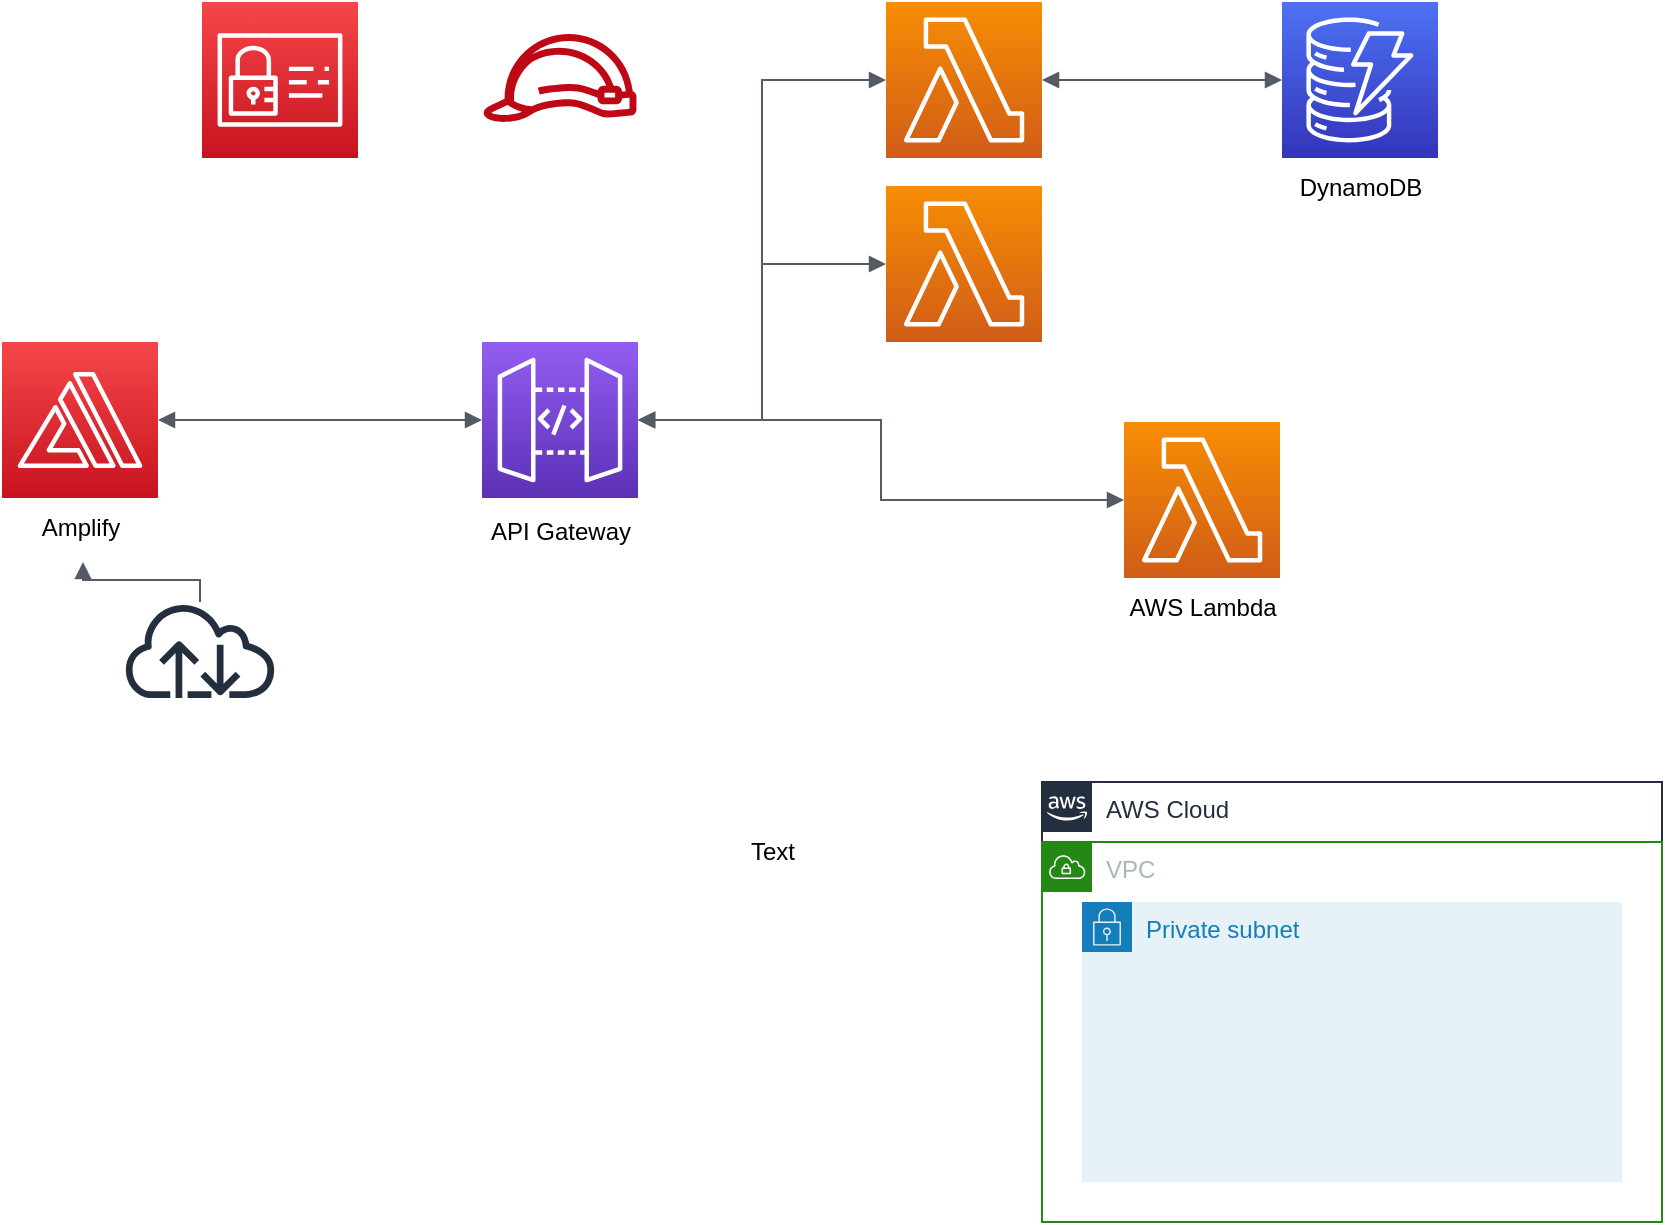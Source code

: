 <mxfile version="20.8.5" type="github">
  <diagram id="MVS7Sov56wNt7uP_zCHd" name="ページ1">
    <mxGraphModel dx="882" dy="596" grid="1" gridSize="10" guides="1" tooltips="1" connect="1" arrows="1" fold="1" page="1" pageScale="1" pageWidth="827" pageHeight="1169" math="0" shadow="0">
      <root>
        <mxCell id="0" />
        <mxCell id="1" parent="0" />
        <mxCell id="pIJLpY-syUnc8e8MSlYs-4" value="AWS Cloud" style="points=[[0,0],[0.25,0],[0.5,0],[0.75,0],[1,0],[1,0.25],[1,0.5],[1,0.75],[1,1],[0.75,1],[0.5,1],[0.25,1],[0,1],[0,0.75],[0,0.5],[0,0.25]];outlineConnect=0;gradientColor=none;html=1;whiteSpace=wrap;fontSize=12;fontStyle=0;container=1;pointerEvents=0;collapsible=0;recursiveResize=0;shape=mxgraph.aws4.group;grIcon=mxgraph.aws4.group_aws_cloud_alt;strokeColor=#232F3E;fillColor=none;verticalAlign=top;align=left;spacingLeft=30;fontColor=#232F3E;dashed=0;" parent="1" vertex="1">
          <mxGeometry x="560" y="420" width="310" height="220" as="geometry" />
        </mxCell>
        <mxCell id="pIJLpY-syUnc8e8MSlYs-5" value="VPC" style="points=[[0,0],[0.25,0],[0.5,0],[0.75,0],[1,0],[1,0.25],[1,0.5],[1,0.75],[1,1],[0.75,1],[0.5,1],[0.25,1],[0,1],[0,0.75],[0,0.5],[0,0.25]];outlineConnect=0;gradientColor=none;html=1;whiteSpace=wrap;fontSize=12;fontStyle=0;container=1;pointerEvents=0;collapsible=0;recursiveResize=0;shape=mxgraph.aws4.group;grIcon=mxgraph.aws4.group_vpc;strokeColor=#248814;fillColor=none;verticalAlign=top;align=left;spacingLeft=30;fontColor=#AAB7B8;dashed=0;" parent="1" vertex="1">
          <mxGeometry x="560" y="450" width="310" height="190" as="geometry" />
        </mxCell>
        <mxCell id="pIJLpY-syUnc8e8MSlYs-7" value="Private subnet" style="points=[[0,0],[0.25,0],[0.5,0],[0.75,0],[1,0],[1,0.25],[1,0.5],[1,0.75],[1,1],[0.75,1],[0.5,1],[0.25,1],[0,1],[0,0.75],[0,0.5],[0,0.25]];outlineConnect=0;gradientColor=none;html=1;whiteSpace=wrap;fontSize=12;fontStyle=0;container=1;pointerEvents=0;collapsible=0;recursiveResize=0;shape=mxgraph.aws4.group;grIcon=mxgraph.aws4.group_security_group;grStroke=0;strokeColor=#147EBA;fillColor=#E6F2F8;verticalAlign=top;align=left;spacingLeft=30;fontColor=#147EBA;dashed=0;" parent="pIJLpY-syUnc8e8MSlYs-5" vertex="1">
          <mxGeometry x="20" y="30" width="270" height="140" as="geometry" />
        </mxCell>
        <mxCell id="pIJLpY-syUnc8e8MSlYs-8" value="" style="sketch=0;points=[[0,0,0],[0.25,0,0],[0.5,0,0],[0.75,0,0],[1,0,0],[0,1,0],[0.25,1,0],[0.5,1,0],[0.75,1,0],[1,1,0],[0,0.25,0],[0,0.5,0],[0,0.75,0],[1,0.25,0],[1,0.5,0],[1,0.75,0]];outlineConnect=0;fontColor=#232F3E;gradientColor=#F78E04;gradientDirection=north;fillColor=#D05C17;strokeColor=#ffffff;dashed=0;verticalLabelPosition=bottom;verticalAlign=top;align=center;html=1;fontSize=12;fontStyle=0;aspect=fixed;shape=mxgraph.aws4.resourceIcon;resIcon=mxgraph.aws4.lambda;" parent="1" vertex="1">
          <mxGeometry x="482" y="30" width="78" height="78" as="geometry" />
        </mxCell>
        <mxCell id="pIJLpY-syUnc8e8MSlYs-9" value="" style="sketch=0;points=[[0,0,0],[0.25,0,0],[0.5,0,0],[0.75,0,0],[1,0,0],[0,1,0],[0.25,1,0],[0.5,1,0],[0.75,1,0],[1,1,0],[0,0.25,0],[0,0.5,0],[0,0.75,0],[1,0.25,0],[1,0.5,0],[1,0.75,0]];outlineConnect=0;fontColor=#232F3E;gradientColor=#F78E04;gradientDirection=north;fillColor=#D05C17;strokeColor=#ffffff;dashed=0;verticalLabelPosition=bottom;verticalAlign=top;align=center;html=1;fontSize=12;fontStyle=0;aspect=fixed;shape=mxgraph.aws4.resourceIcon;resIcon=mxgraph.aws4.lambda;" parent="1" vertex="1">
          <mxGeometry x="482" y="122" width="78" height="78" as="geometry" />
        </mxCell>
        <mxCell id="pIJLpY-syUnc8e8MSlYs-13" value="" style="sketch=0;outlineConnect=0;fontColor=#232F3E;gradientColor=none;fillColor=#232F3D;strokeColor=none;dashed=0;verticalLabelPosition=bottom;verticalAlign=top;align=center;html=1;fontSize=12;fontStyle=0;aspect=fixed;pointerEvents=1;shape=mxgraph.aws4.internet;" parent="1" vertex="1">
          <mxGeometry x="100" y="330" width="78" height="48" as="geometry" />
        </mxCell>
        <mxCell id="GLY2J1otzuvY5cMvDXlM-3" value="" style="edgeStyle=orthogonalEdgeStyle;html=1;endArrow=block;elbow=vertical;startArrow=block;startFill=1;endFill=1;strokeColor=#545B64;rounded=0;exitX=1;exitY=0.5;exitDx=0;exitDy=0;exitPerimeter=0;entryX=0;entryY=0.5;entryDx=0;entryDy=0;entryPerimeter=0;" edge="1" parent="1" source="pIJLpY-syUnc8e8MSlYs-11" target="pIJLpY-syUnc8e8MSlYs-12">
          <mxGeometry width="100" relative="1" as="geometry">
            <mxPoint x="200" y="200" as="sourcePoint" />
            <mxPoint x="600" y="220" as="targetPoint" />
            <Array as="points">
              <mxPoint x="190" y="239" />
              <mxPoint x="190" y="239" />
            </Array>
          </mxGeometry>
        </mxCell>
        <mxCell id="GLY2J1otzuvY5cMvDXlM-5" value="" style="edgeStyle=orthogonalEdgeStyle;html=1;endArrow=block;elbow=vertical;startArrow=block;startFill=1;endFill=1;strokeColor=#545B64;rounded=0;exitX=1;exitY=0.5;exitDx=0;exitDy=0;exitPerimeter=0;entryX=0;entryY=0.5;entryDx=0;entryDy=0;entryPerimeter=0;" edge="1" parent="1" source="pIJLpY-syUnc8e8MSlYs-12" target="pIJLpY-syUnc8e8MSlYs-8">
          <mxGeometry width="100" relative="1" as="geometry">
            <mxPoint x="150" y="310" as="sourcePoint" />
            <mxPoint x="460" y="310" as="targetPoint" />
          </mxGeometry>
        </mxCell>
        <mxCell id="GLY2J1otzuvY5cMvDXlM-6" value="" style="edgeStyle=orthogonalEdgeStyle;html=1;endArrow=block;elbow=vertical;startArrow=block;startFill=1;endFill=1;strokeColor=#545B64;rounded=0;exitX=1;exitY=0.5;exitDx=0;exitDy=0;exitPerimeter=0;entryX=0;entryY=0.5;entryDx=0;entryDy=0;entryPerimeter=0;" edge="1" parent="1" source="pIJLpY-syUnc8e8MSlYs-12" target="pIJLpY-syUnc8e8MSlYs-9">
          <mxGeometry width="100" relative="1" as="geometry">
            <mxPoint x="370" y="250" as="sourcePoint" />
            <mxPoint x="470" y="250" as="targetPoint" />
          </mxGeometry>
        </mxCell>
        <mxCell id="GLY2J1otzuvY5cMvDXlM-7" value="" style="edgeStyle=orthogonalEdgeStyle;html=1;endArrow=block;elbow=vertical;startArrow=block;startFill=1;endFill=1;strokeColor=#545B64;rounded=0;exitX=1;exitY=0.5;exitDx=0;exitDy=0;exitPerimeter=0;entryX=0;entryY=0.5;entryDx=0;entryDy=0;entryPerimeter=0;" edge="1" parent="1" source="pIJLpY-syUnc8e8MSlYs-12" target="GLY2J1otzuvY5cMvDXlM-4">
          <mxGeometry width="100" relative="1" as="geometry">
            <mxPoint x="382" y="310" as="sourcePoint" />
            <mxPoint x="430" y="270" as="targetPoint" />
          </mxGeometry>
        </mxCell>
        <mxCell id="GLY2J1otzuvY5cMvDXlM-8" value="" style="edgeStyle=orthogonalEdgeStyle;html=1;endArrow=block;elbow=vertical;startArrow=block;startFill=1;endFill=1;strokeColor=#545B64;rounded=0;exitX=1;exitY=0.5;exitDx=0;exitDy=0;exitPerimeter=0;entryX=0;entryY=0.5;entryDx=0;entryDy=0;entryPerimeter=0;" edge="1" parent="1" source="pIJLpY-syUnc8e8MSlYs-8" target="pIJLpY-syUnc8e8MSlYs-10">
          <mxGeometry width="100" relative="1" as="geometry">
            <mxPoint x="658" y="170" as="sourcePoint" />
            <mxPoint x="758" y="170" as="targetPoint" />
          </mxGeometry>
        </mxCell>
        <mxCell id="GLY2J1otzuvY5cMvDXlM-9" value="" style="edgeStyle=orthogonalEdgeStyle;html=1;endArrow=block;elbow=vertical;startArrow=none;endFill=1;strokeColor=#545B64;rounded=0;entryX=0.525;entryY=1.067;entryDx=0;entryDy=0;entryPerimeter=0;" edge="1" parent="1" source="pIJLpY-syUnc8e8MSlYs-13" target="GLY2J1otzuvY5cMvDXlM-20">
          <mxGeometry width="100" relative="1" as="geometry">
            <mxPoint x="80" y="320" as="sourcePoint" />
            <mxPoint x="220" y="330" as="targetPoint" />
          </mxGeometry>
        </mxCell>
        <mxCell id="GLY2J1otzuvY5cMvDXlM-11" value="" style="sketch=0;points=[[0,0,0],[0.25,0,0],[0.5,0,0],[0.75,0,0],[1,0,0],[0,1,0],[0.25,1,0],[0.5,1,0],[0.75,1,0],[1,1,0],[0,0.25,0],[0,0.5,0],[0,0.75,0],[1,0.25,0],[1,0.5,0],[1,0.75,0]];outlineConnect=0;fontColor=#232F3E;gradientColor=#F54749;gradientDirection=north;fillColor=#C7131F;strokeColor=#ffffff;dashed=0;verticalLabelPosition=bottom;verticalAlign=top;align=center;html=1;fontSize=12;fontStyle=0;aspect=fixed;shape=mxgraph.aws4.resourceIcon;resIcon=mxgraph.aws4.identity_and_access_management;" vertex="1" parent="1">
          <mxGeometry x="140" y="30" width="78" height="78" as="geometry" />
        </mxCell>
        <mxCell id="GLY2J1otzuvY5cMvDXlM-12" value="" style="sketch=0;outlineConnect=0;fontColor=#232F3E;gradientColor=none;fillColor=#BF0816;strokeColor=none;dashed=0;verticalLabelPosition=bottom;verticalAlign=top;align=center;html=1;fontSize=12;fontStyle=0;aspect=fixed;pointerEvents=1;shape=mxgraph.aws4.role;" vertex="1" parent="1">
          <mxGeometry x="280" y="46" width="78" height="44" as="geometry" />
        </mxCell>
        <mxCell id="GLY2J1otzuvY5cMvDXlM-14" value="" style="group" vertex="1" connectable="0" parent="1">
          <mxGeometry x="590" y="240" width="100" height="108" as="geometry" />
        </mxCell>
        <mxCell id="GLY2J1otzuvY5cMvDXlM-4" value="" style="sketch=0;points=[[0,0,0],[0.25,0,0],[0.5,0,0],[0.75,0,0],[1,0,0],[0,1,0],[0.25,1,0],[0.5,1,0],[0.75,1,0],[1,1,0],[0,0.25,0],[0,0.5,0],[0,0.75,0],[1,0.25,0],[1,0.5,0],[1,0.75,0]];outlineConnect=0;fontColor=#232F3E;gradientColor=#F78E04;gradientDirection=north;fillColor=#D05C17;strokeColor=#ffffff;dashed=0;verticalLabelPosition=bottom;verticalAlign=top;align=center;html=1;fontSize=12;fontStyle=0;aspect=fixed;shape=mxgraph.aws4.resourceIcon;resIcon=mxgraph.aws4.lambda;" vertex="1" parent="GLY2J1otzuvY5cMvDXlM-14">
          <mxGeometry x="11" width="78" height="78" as="geometry" />
        </mxCell>
        <mxCell id="GLY2J1otzuvY5cMvDXlM-13" value="AWS Lambda" style="text;html=1;align=center;verticalAlign=middle;resizable=0;points=[];autosize=1;strokeColor=none;fillColor=none;" vertex="1" parent="GLY2J1otzuvY5cMvDXlM-14">
          <mxGeometry y="78" width="100" height="30" as="geometry" />
        </mxCell>
        <mxCell id="GLY2J1otzuvY5cMvDXlM-16" value="" style="group" vertex="1" connectable="0" parent="1">
          <mxGeometry x="679" y="30" width="80" height="108" as="geometry" />
        </mxCell>
        <mxCell id="pIJLpY-syUnc8e8MSlYs-10" value="" style="sketch=0;points=[[0,0,0],[0.25,0,0],[0.5,0,0],[0.75,0,0],[1,0,0],[0,1,0],[0.25,1,0],[0.5,1,0],[0.75,1,0],[1,1,0],[0,0.25,0],[0,0.5,0],[0,0.75,0],[1,0.25,0],[1,0.5,0],[1,0.75,0]];outlineConnect=0;fontColor=#232F3E;gradientColor=#4D72F3;gradientDirection=north;fillColor=#3334B9;strokeColor=#ffffff;dashed=0;verticalLabelPosition=bottom;verticalAlign=top;align=center;html=1;fontSize=12;fontStyle=0;aspect=fixed;shape=mxgraph.aws4.resourceIcon;resIcon=mxgraph.aws4.dynamodb;" parent="GLY2J1otzuvY5cMvDXlM-16" vertex="1">
          <mxGeometry x="1" width="78" height="78" as="geometry" />
        </mxCell>
        <mxCell id="GLY2J1otzuvY5cMvDXlM-15" value="DynamoDB" style="text;html=1;align=center;verticalAlign=middle;resizable=0;points=[];autosize=1;strokeColor=none;fillColor=none;" vertex="1" parent="GLY2J1otzuvY5cMvDXlM-16">
          <mxGeometry y="78" width="80" height="30" as="geometry" />
        </mxCell>
        <mxCell id="GLY2J1otzuvY5cMvDXlM-17" value="Text" style="text;html=1;align=center;verticalAlign=middle;resizable=0;points=[];autosize=1;strokeColor=none;fillColor=none;" vertex="1" parent="1">
          <mxGeometry x="400" y="440" width="50" height="30" as="geometry" />
        </mxCell>
        <mxCell id="GLY2J1otzuvY5cMvDXlM-19" value="" style="group" vertex="1" connectable="0" parent="1">
          <mxGeometry x="274" y="200" width="90" height="110" as="geometry" />
        </mxCell>
        <mxCell id="pIJLpY-syUnc8e8MSlYs-12" value="" style="sketch=0;points=[[0,0,0],[0.25,0,0],[0.5,0,0],[0.75,0,0],[1,0,0],[0,1,0],[0.25,1,0],[0.5,1,0],[0.75,1,0],[1,1,0],[0,0.25,0],[0,0.5,0],[0,0.75,0],[1,0.25,0],[1,0.5,0],[1,0.75,0]];outlineConnect=0;fontColor=#232F3E;gradientColor=#945DF2;gradientDirection=north;fillColor=#5A30B5;strokeColor=#ffffff;dashed=0;verticalLabelPosition=bottom;verticalAlign=top;align=center;html=1;fontSize=12;fontStyle=0;aspect=fixed;shape=mxgraph.aws4.resourceIcon;resIcon=mxgraph.aws4.api_gateway;" parent="GLY2J1otzuvY5cMvDXlM-19" vertex="1">
          <mxGeometry x="6" width="78" height="78" as="geometry" />
        </mxCell>
        <mxCell id="GLY2J1otzuvY5cMvDXlM-18" value="API Gateway" style="text;html=1;align=center;verticalAlign=middle;resizable=0;points=[];autosize=1;strokeColor=none;fillColor=none;" vertex="1" parent="GLY2J1otzuvY5cMvDXlM-19">
          <mxGeometry y="80" width="90" height="30" as="geometry" />
        </mxCell>
        <mxCell id="GLY2J1otzuvY5cMvDXlM-21" value="" style="group" vertex="1" connectable="0" parent="1">
          <mxGeometry x="40" y="200" width="78" height="108" as="geometry" />
        </mxCell>
        <mxCell id="pIJLpY-syUnc8e8MSlYs-11" value="" style="sketch=0;points=[[0,0,0],[0.25,0,0],[0.5,0,0],[0.75,0,0],[1,0,0],[0,1,0],[0.25,1,0],[0.5,1,0],[0.75,1,0],[1,1,0],[0,0.25,0],[0,0.5,0],[0,0.75,0],[1,0.25,0],[1,0.5,0],[1,0.75,0]];outlineConnect=0;fontColor=#232F3E;gradientColor=#F54749;gradientDirection=north;fillColor=#C7131F;strokeColor=#ffffff;dashed=0;verticalLabelPosition=bottom;verticalAlign=top;align=center;html=1;fontSize=12;fontStyle=0;aspect=fixed;shape=mxgraph.aws4.resourceIcon;resIcon=mxgraph.aws4.amplify;" parent="GLY2J1otzuvY5cMvDXlM-21" vertex="1">
          <mxGeometry width="78" height="78" as="geometry" />
        </mxCell>
        <mxCell id="GLY2J1otzuvY5cMvDXlM-20" value="Amplify" style="text;html=1;align=center;verticalAlign=middle;resizable=0;points=[];autosize=1;strokeColor=none;fillColor=none;" vertex="1" parent="GLY2J1otzuvY5cMvDXlM-21">
          <mxGeometry x="9" y="78" width="60" height="30" as="geometry" />
        </mxCell>
      </root>
    </mxGraphModel>
  </diagram>
</mxfile>
